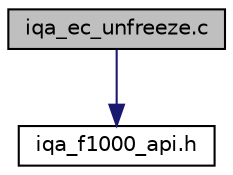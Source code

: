 digraph "iqa_ec_unfreeze.c"
{
  edge [fontname="Helvetica",fontsize="10",labelfontname="Helvetica",labelfontsize="10"];
  node [fontname="Helvetica",fontsize="10",shape=record];
  Node0 [label="iqa_ec_unfreeze.c",height=0.2,width=0.4,color="black", fillcolor="grey75", style="filled", fontcolor="black"];
  Node0 -> Node1 [color="midnightblue",fontsize="10",style="solid",fontname="Helvetica"];
  Node1 [label="iqa_f1000_api.h",height=0.2,width=0.4,color="black", fillcolor="white", style="filled",URL="$iqa__f1000__api_8h.html"];
}
